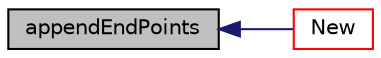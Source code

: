 digraph "appendEndPoints"
{
  bgcolor="transparent";
  edge [fontname="Helvetica",fontsize="10",labelfontname="Helvetica",labelfontsize="10"];
  node [fontname="Helvetica",fontsize="10",shape=record];
  rankdir="LR";
  Node18 [label="appendEndPoints",height=0.2,width=0.4,color="black", fillcolor="grey75", style="filled", fontcolor="black"];
  Node18 -> Node19 [dir="back",color="midnightblue",fontsize="10",style="solid",fontname="Helvetica"];
  Node19 [label="New",height=0.2,width=0.4,color="red",URL="$a25769.html#aeeb461ee0cae2ad57fa0e89cf3f7389f",tooltip="New function which constructs and returns pointer to a curvedEdge. "];
}
